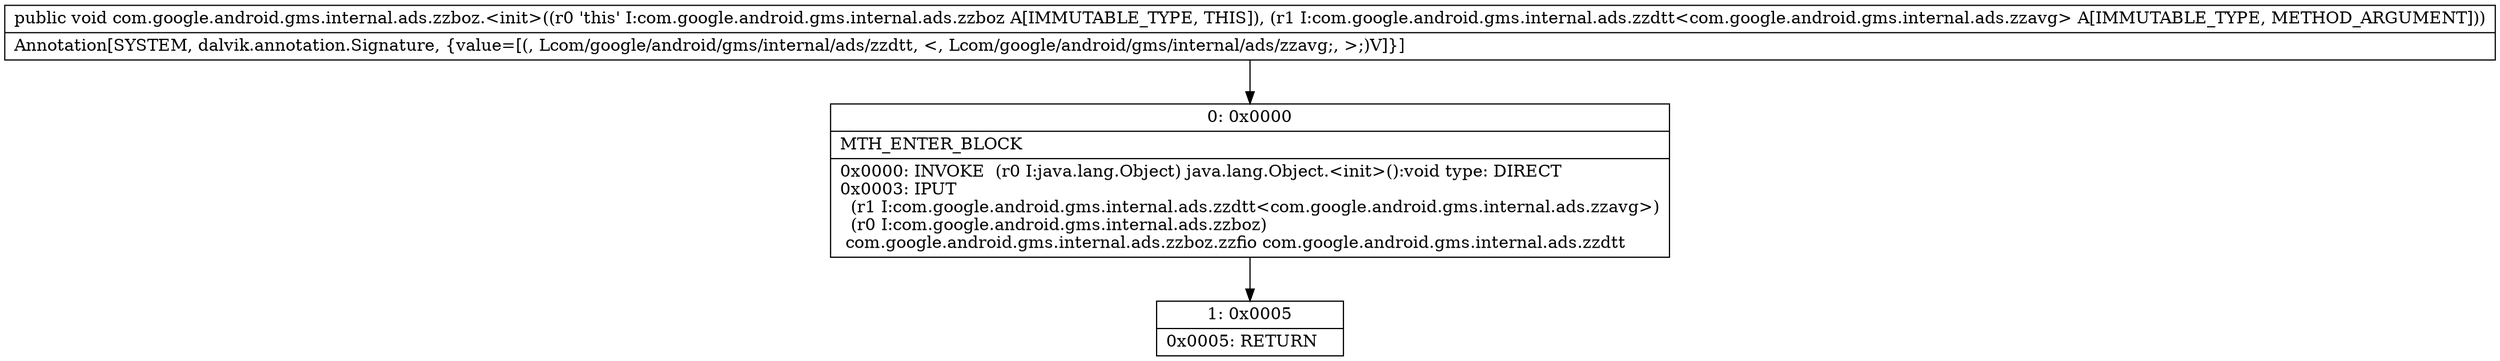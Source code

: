 digraph "CFG forcom.google.android.gms.internal.ads.zzboz.\<init\>(Lcom\/google\/android\/gms\/internal\/ads\/zzdtt;)V" {
Node_0 [shape=record,label="{0\:\ 0x0000|MTH_ENTER_BLOCK\l|0x0000: INVOKE  (r0 I:java.lang.Object) java.lang.Object.\<init\>():void type: DIRECT \l0x0003: IPUT  \l  (r1 I:com.google.android.gms.internal.ads.zzdtt\<com.google.android.gms.internal.ads.zzavg\>)\l  (r0 I:com.google.android.gms.internal.ads.zzboz)\l com.google.android.gms.internal.ads.zzboz.zzfio com.google.android.gms.internal.ads.zzdtt \l}"];
Node_1 [shape=record,label="{1\:\ 0x0005|0x0005: RETURN   \l}"];
MethodNode[shape=record,label="{public void com.google.android.gms.internal.ads.zzboz.\<init\>((r0 'this' I:com.google.android.gms.internal.ads.zzboz A[IMMUTABLE_TYPE, THIS]), (r1 I:com.google.android.gms.internal.ads.zzdtt\<com.google.android.gms.internal.ads.zzavg\> A[IMMUTABLE_TYPE, METHOD_ARGUMENT]))  | Annotation[SYSTEM, dalvik.annotation.Signature, \{value=[(, Lcom\/google\/android\/gms\/internal\/ads\/zzdtt, \<, Lcom\/google\/android\/gms\/internal\/ads\/zzavg;, \>;)V]\}]\l}"];
MethodNode -> Node_0;
Node_0 -> Node_1;
}

